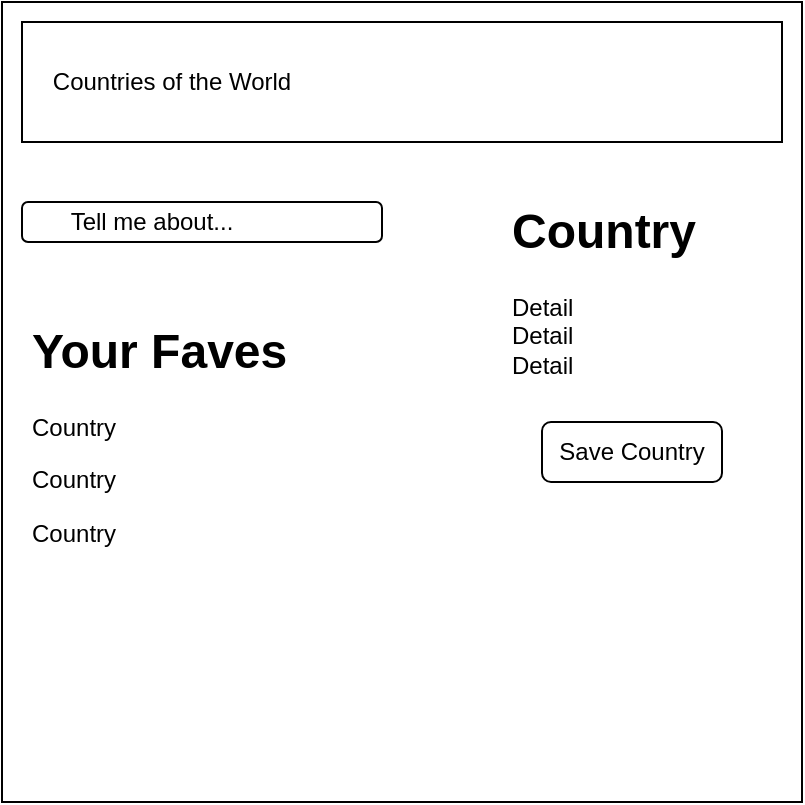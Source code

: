 <mxfile version="20.6.2" type="github">
  <diagram id="qJ6w7HNwzbd-sbemGm2J" name="Page-1">
    <mxGraphModel dx="786" dy="512" grid="1" gridSize="10" guides="1" tooltips="1" connect="1" arrows="1" fold="1" page="1" pageScale="1" pageWidth="1027" pageHeight="469" math="0" shadow="0">
      <root>
        <mxCell id="0" />
        <mxCell id="1" parent="0" />
        <mxCell id="L0vnab-JGndM7TkmbKC3-1" value="" style="whiteSpace=wrap;html=1;aspect=fixed;" vertex="1" parent="1">
          <mxGeometry x="220" y="10" width="400" height="400" as="geometry" />
        </mxCell>
        <mxCell id="L0vnab-JGndM7TkmbKC3-2" value="" style="rounded=0;whiteSpace=wrap;html=1;" vertex="1" parent="1">
          <mxGeometry x="230" y="20" width="380" height="60" as="geometry" />
        </mxCell>
        <mxCell id="L0vnab-JGndM7TkmbKC3-3" value="Countries of the World" style="text;html=1;strokeColor=none;fillColor=none;align=center;verticalAlign=middle;whiteSpace=wrap;rounded=0;" vertex="1" parent="1">
          <mxGeometry x="240" y="35" width="130" height="30" as="geometry" />
        </mxCell>
        <mxCell id="L0vnab-JGndM7TkmbKC3-4" value="" style="rounded=1;whiteSpace=wrap;html=1;" vertex="1" parent="1">
          <mxGeometry x="230" y="110" width="180" height="20" as="geometry" />
        </mxCell>
        <mxCell id="L0vnab-JGndM7TkmbKC3-5" value="&lt;div align=&quot;left&quot;&gt;Tell me about...&lt;br&gt;&lt;/div&gt;" style="text;html=1;strokeColor=none;fillColor=none;align=center;verticalAlign=middle;whiteSpace=wrap;rounded=0;" vertex="1" parent="1">
          <mxGeometry x="230" y="105" width="130" height="30" as="geometry" />
        </mxCell>
        <mxCell id="L0vnab-JGndM7TkmbKC3-6" value="&lt;h1&gt;Country&lt;/h1&gt;&lt;div&gt;Detail&lt;/div&gt;&lt;div&gt;Detail&lt;/div&gt;&lt;div&gt;Detail&lt;br&gt;&lt;/div&gt;" style="text;html=1;strokeColor=none;fillColor=none;spacing=5;spacingTop=-20;whiteSpace=wrap;overflow=hidden;rounded=0;" vertex="1" parent="1">
          <mxGeometry x="470" y="105" width="130" height="115" as="geometry" />
        </mxCell>
        <mxCell id="L0vnab-JGndM7TkmbKC3-7" value="" style="rounded=1;whiteSpace=wrap;html=1;" vertex="1" parent="1">
          <mxGeometry x="490" y="220" width="90" height="30" as="geometry" />
        </mxCell>
        <mxCell id="L0vnab-JGndM7TkmbKC3-8" value="Save Country" style="text;html=1;strokeColor=none;fillColor=none;align=center;verticalAlign=middle;whiteSpace=wrap;rounded=0;" vertex="1" parent="1">
          <mxGeometry x="490" y="220" width="90" height="30" as="geometry" />
        </mxCell>
        <mxCell id="L0vnab-JGndM7TkmbKC3-10" value="&lt;h1&gt;Your Faves&lt;br&gt;&lt;/h1&gt;&lt;p&gt;Country&lt;/p&gt;&lt;p&gt;Country&lt;/p&gt;&lt;p&gt;Country&lt;br&gt;&lt;/p&gt;" style="text;html=1;strokeColor=none;fillColor=none;spacing=5;spacingTop=-20;whiteSpace=wrap;overflow=hidden;rounded=0;" vertex="1" parent="1">
          <mxGeometry x="230" y="165" width="160" height="140" as="geometry" />
        </mxCell>
      </root>
    </mxGraphModel>
  </diagram>
</mxfile>
